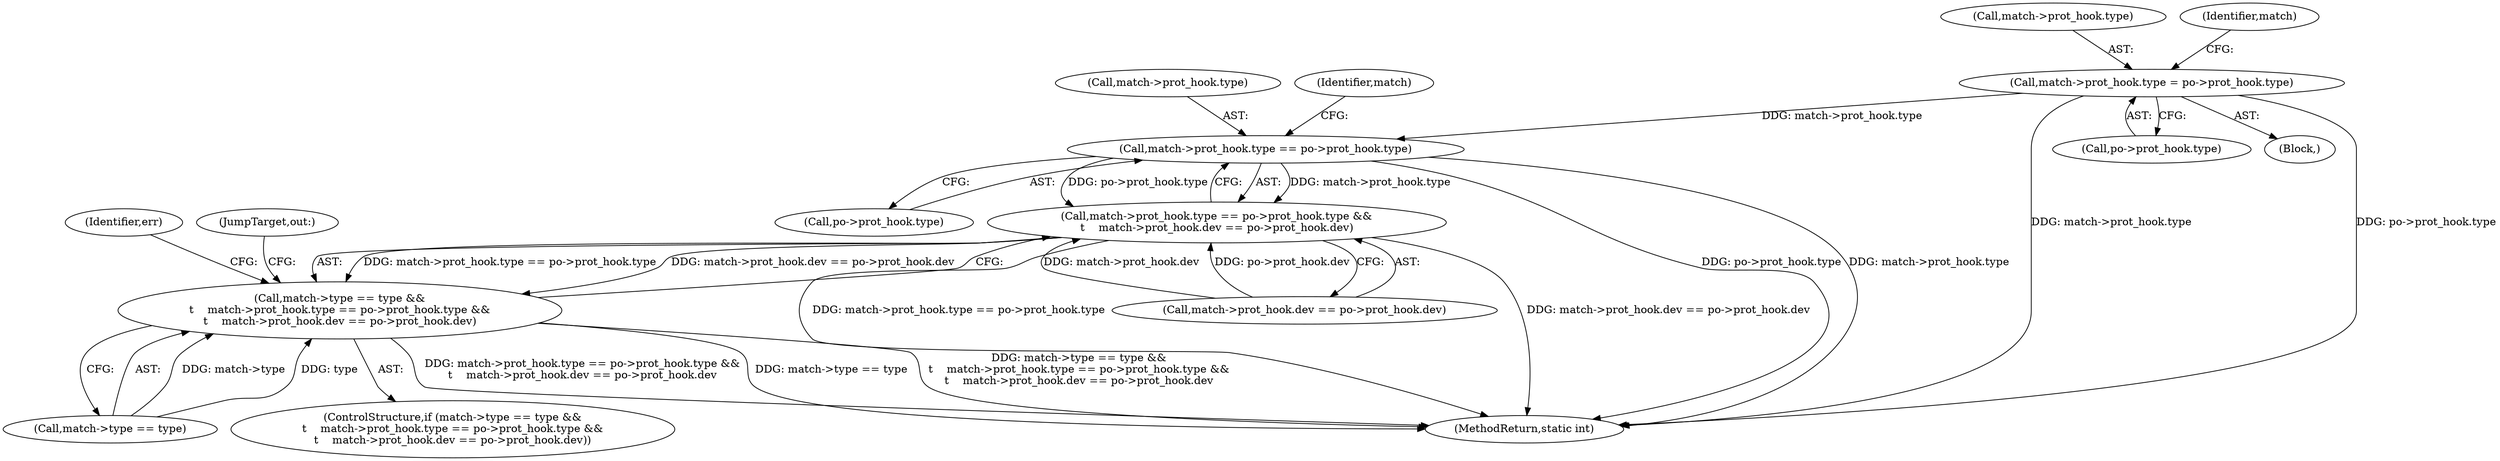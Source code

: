digraph "0_linux_d199fab63c11998a602205f7ee7ff7c05c97164b@pointer" {
"1000384" [label="(Call,match->prot_hook.type == po->prot_hook.type)"];
"1000317" [label="(Call,match->prot_hook.type = po->prot_hook.type)"];
"1000383" [label="(Call,match->prot_hook.type == po->prot_hook.type &&\n\t    match->prot_hook.dev == po->prot_hook.dev)"];
"1000377" [label="(Call,match->type == type &&\n\t    match->prot_hook.type == po->prot_hook.type &&\n\t    match->prot_hook.dev == po->prot_hook.dev)"];
"1000383" [label="(Call,match->prot_hook.type == po->prot_hook.type &&\n\t    match->prot_hook.dev == po->prot_hook.dev)"];
"1000261" [label="(Block,)"];
"1000318" [label="(Call,match->prot_hook.type)"];
"1000390" [label="(Call,po->prot_hook.type)"];
"1000385" [label="(Call,match->prot_hook.type)"];
"1000377" [label="(Call,match->type == type &&\n\t    match->prot_hook.type == po->prot_hook.type &&\n\t    match->prot_hook.dev == po->prot_hook.dev)"];
"1000331" [label="(Identifier,match)"];
"1000408" [label="(Identifier,err)"];
"1000459" [label="(MethodReturn,static int)"];
"1000441" [label="(JumpTarget,out:)"];
"1000378" [label="(Call,match->type == type)"];
"1000384" [label="(Call,match->prot_hook.type == po->prot_hook.type)"];
"1000323" [label="(Call,po->prot_hook.type)"];
"1000398" [label="(Identifier,match)"];
"1000317" [label="(Call,match->prot_hook.type = po->prot_hook.type)"];
"1000395" [label="(Call,match->prot_hook.dev == po->prot_hook.dev)"];
"1000376" [label="(ControlStructure,if (match->type == type &&\n\t    match->prot_hook.type == po->prot_hook.type &&\n\t    match->prot_hook.dev == po->prot_hook.dev))"];
"1000384" -> "1000383"  [label="AST: "];
"1000384" -> "1000390"  [label="CFG: "];
"1000385" -> "1000384"  [label="AST: "];
"1000390" -> "1000384"  [label="AST: "];
"1000398" -> "1000384"  [label="CFG: "];
"1000383" -> "1000384"  [label="CFG: "];
"1000384" -> "1000459"  [label="DDG: po->prot_hook.type"];
"1000384" -> "1000459"  [label="DDG: match->prot_hook.type"];
"1000384" -> "1000383"  [label="DDG: match->prot_hook.type"];
"1000384" -> "1000383"  [label="DDG: po->prot_hook.type"];
"1000317" -> "1000384"  [label="DDG: match->prot_hook.type"];
"1000317" -> "1000261"  [label="AST: "];
"1000317" -> "1000323"  [label="CFG: "];
"1000318" -> "1000317"  [label="AST: "];
"1000323" -> "1000317"  [label="AST: "];
"1000331" -> "1000317"  [label="CFG: "];
"1000317" -> "1000459"  [label="DDG: match->prot_hook.type"];
"1000317" -> "1000459"  [label="DDG: po->prot_hook.type"];
"1000383" -> "1000377"  [label="AST: "];
"1000383" -> "1000395"  [label="CFG: "];
"1000395" -> "1000383"  [label="AST: "];
"1000377" -> "1000383"  [label="CFG: "];
"1000383" -> "1000459"  [label="DDG: match->prot_hook.type == po->prot_hook.type"];
"1000383" -> "1000459"  [label="DDG: match->prot_hook.dev == po->prot_hook.dev"];
"1000383" -> "1000377"  [label="DDG: match->prot_hook.type == po->prot_hook.type"];
"1000383" -> "1000377"  [label="DDG: match->prot_hook.dev == po->prot_hook.dev"];
"1000395" -> "1000383"  [label="DDG: match->prot_hook.dev"];
"1000395" -> "1000383"  [label="DDG: po->prot_hook.dev"];
"1000377" -> "1000376"  [label="AST: "];
"1000377" -> "1000378"  [label="CFG: "];
"1000378" -> "1000377"  [label="AST: "];
"1000408" -> "1000377"  [label="CFG: "];
"1000441" -> "1000377"  [label="CFG: "];
"1000377" -> "1000459"  [label="DDG: match->type == type &&\n\t    match->prot_hook.type == po->prot_hook.type &&\n\t    match->prot_hook.dev == po->prot_hook.dev"];
"1000377" -> "1000459"  [label="DDG: match->prot_hook.type == po->prot_hook.type &&\n\t    match->prot_hook.dev == po->prot_hook.dev"];
"1000377" -> "1000459"  [label="DDG: match->type == type"];
"1000378" -> "1000377"  [label="DDG: match->type"];
"1000378" -> "1000377"  [label="DDG: type"];
}
